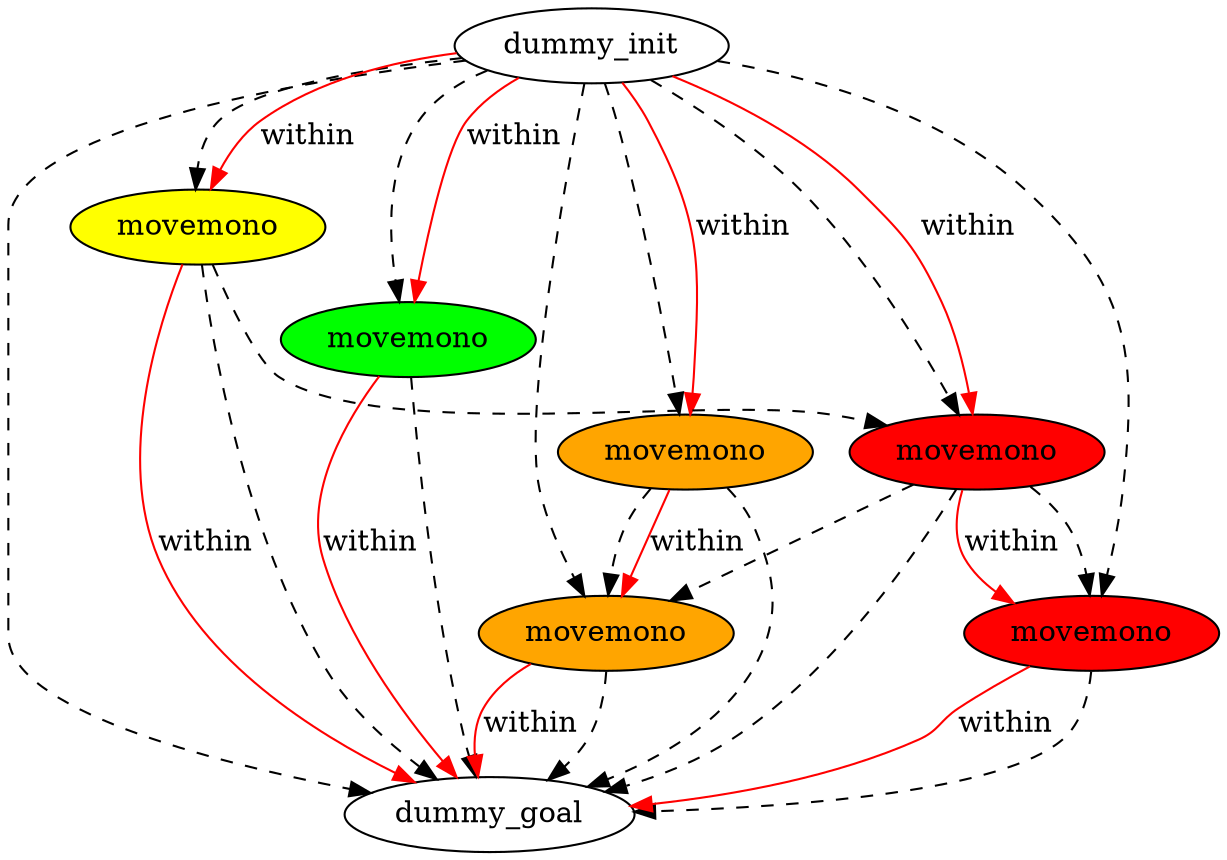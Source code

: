 digraph {
	"8d83b04e-3e09-7879-8c29-93cd635c4457" [label=dummy_init fillcolor=white style=filled]
	"d3f422c8-0731-2459-c809-029e732cccb9" [label=dummy_goal fillcolor=white style=filled]
	"1c078109-6060-f8dd-934a-5d8faffb1199" [label=movemono fillcolor=yellow style=filled]
	"0dfd7bf6-5d65-c98b-188e-e0bf8cad12ee" [label=movemono fillcolor=green style=filled]
	"166a8f46-72a2-d829-40a2-2096c51e8d3e" [label=movemono fillcolor=orange style=filled]
	"81880021-984d-cca2-4119-2e850b66c0de" [label=movemono fillcolor=orange style=filled]
	"7278de08-72e6-373a-2018-863d68d02a04" [label=movemono fillcolor=red style=filled]
	"b595c8ae-42b8-ee76-812f-ac3b68abac0a" [label=movemono fillcolor=red style=filled]
	"1c078109-6060-f8dd-934a-5d8faffb1199" -> "b595c8ae-42b8-ee76-812f-ac3b68abac0a" [color=black style=dashed]
	"b595c8ae-42b8-ee76-812f-ac3b68abac0a" -> "166a8f46-72a2-d829-40a2-2096c51e8d3e" [color=black style=dashed]
	"7278de08-72e6-373a-2018-863d68d02a04" -> "d3f422c8-0731-2459-c809-029e732cccb9" [color=black style=dashed]
	"8d83b04e-3e09-7879-8c29-93cd635c4457" -> "0dfd7bf6-5d65-c98b-188e-e0bf8cad12ee" [color=black style=dashed]
	"81880021-984d-cca2-4119-2e850b66c0de" -> "d3f422c8-0731-2459-c809-029e732cccb9" [color=black style=dashed]
	"8d83b04e-3e09-7879-8c29-93cd635c4457" -> "b595c8ae-42b8-ee76-812f-ac3b68abac0a" [color=black style=dashed]
	"8d83b04e-3e09-7879-8c29-93cd635c4457" -> "166a8f46-72a2-d829-40a2-2096c51e8d3e" [color=black style=dashed]
	"8d83b04e-3e09-7879-8c29-93cd635c4457" -> "1c078109-6060-f8dd-934a-5d8faffb1199" [color=black style=dashed]
	"b595c8ae-42b8-ee76-812f-ac3b68abac0a" -> "7278de08-72e6-373a-2018-863d68d02a04" [color=black style=dashed]
	"8d83b04e-3e09-7879-8c29-93cd635c4457" -> "7278de08-72e6-373a-2018-863d68d02a04" [color=black style=dashed]
	"0dfd7bf6-5d65-c98b-188e-e0bf8cad12ee" -> "d3f422c8-0731-2459-c809-029e732cccb9" [color=black style=dashed]
	"166a8f46-72a2-d829-40a2-2096c51e8d3e" -> "d3f422c8-0731-2459-c809-029e732cccb9" [color=black style=dashed]
	"1c078109-6060-f8dd-934a-5d8faffb1199" -> "d3f422c8-0731-2459-c809-029e732cccb9" [color=black style=dashed]
	"8d83b04e-3e09-7879-8c29-93cd635c4457" -> "81880021-984d-cca2-4119-2e850b66c0de" [color=black style=dashed]
	"b595c8ae-42b8-ee76-812f-ac3b68abac0a" -> "d3f422c8-0731-2459-c809-029e732cccb9" [color=black style=dashed]
	"81880021-984d-cca2-4119-2e850b66c0de" -> "166a8f46-72a2-d829-40a2-2096c51e8d3e" [color=black style=dashed]
	"8d83b04e-3e09-7879-8c29-93cd635c4457" -> "d3f422c8-0731-2459-c809-029e732cccb9" [color=black style=dashed]
	"8d83b04e-3e09-7879-8c29-93cd635c4457" -> "0dfd7bf6-5d65-c98b-188e-e0bf8cad12ee" [label=within color=red]
	"7278de08-72e6-373a-2018-863d68d02a04" -> "d3f422c8-0731-2459-c809-029e732cccb9" [label=within color=red]
	"0dfd7bf6-5d65-c98b-188e-e0bf8cad12ee" -> "d3f422c8-0731-2459-c809-029e732cccb9" [label=within color=red]
	"8d83b04e-3e09-7879-8c29-93cd635c4457" -> "81880021-984d-cca2-4119-2e850b66c0de" [label=within color=red]
	"81880021-984d-cca2-4119-2e850b66c0de" -> "166a8f46-72a2-d829-40a2-2096c51e8d3e" [label=within color=red]
	"b595c8ae-42b8-ee76-812f-ac3b68abac0a" -> "7278de08-72e6-373a-2018-863d68d02a04" [label=within color=red]
	"8d83b04e-3e09-7879-8c29-93cd635c4457" -> "b595c8ae-42b8-ee76-812f-ac3b68abac0a" [label=within color=red]
	"8d83b04e-3e09-7879-8c29-93cd635c4457" -> "1c078109-6060-f8dd-934a-5d8faffb1199" [label=within color=red]
	"1c078109-6060-f8dd-934a-5d8faffb1199" -> "d3f422c8-0731-2459-c809-029e732cccb9" [label=within color=red]
	"166a8f46-72a2-d829-40a2-2096c51e8d3e" -> "d3f422c8-0731-2459-c809-029e732cccb9" [label=within color=red]
}
